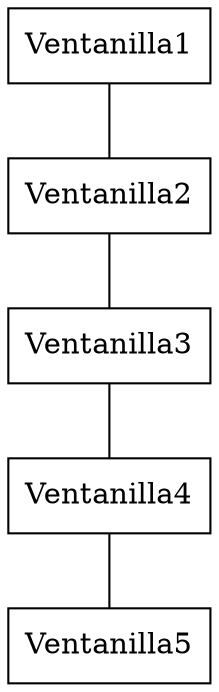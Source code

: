 digraph listaVentanillas {
node[shape=box]
edge[arrowhead=none]
0 [label=Ventanilla1]
1 [label=Ventanilla2]
2 [label=Ventanilla3]
3 [label=Ventanilla4]
4 [label=Ventanilla5]
0->1
1->2
2->3
3->4
rankdir=TB
}